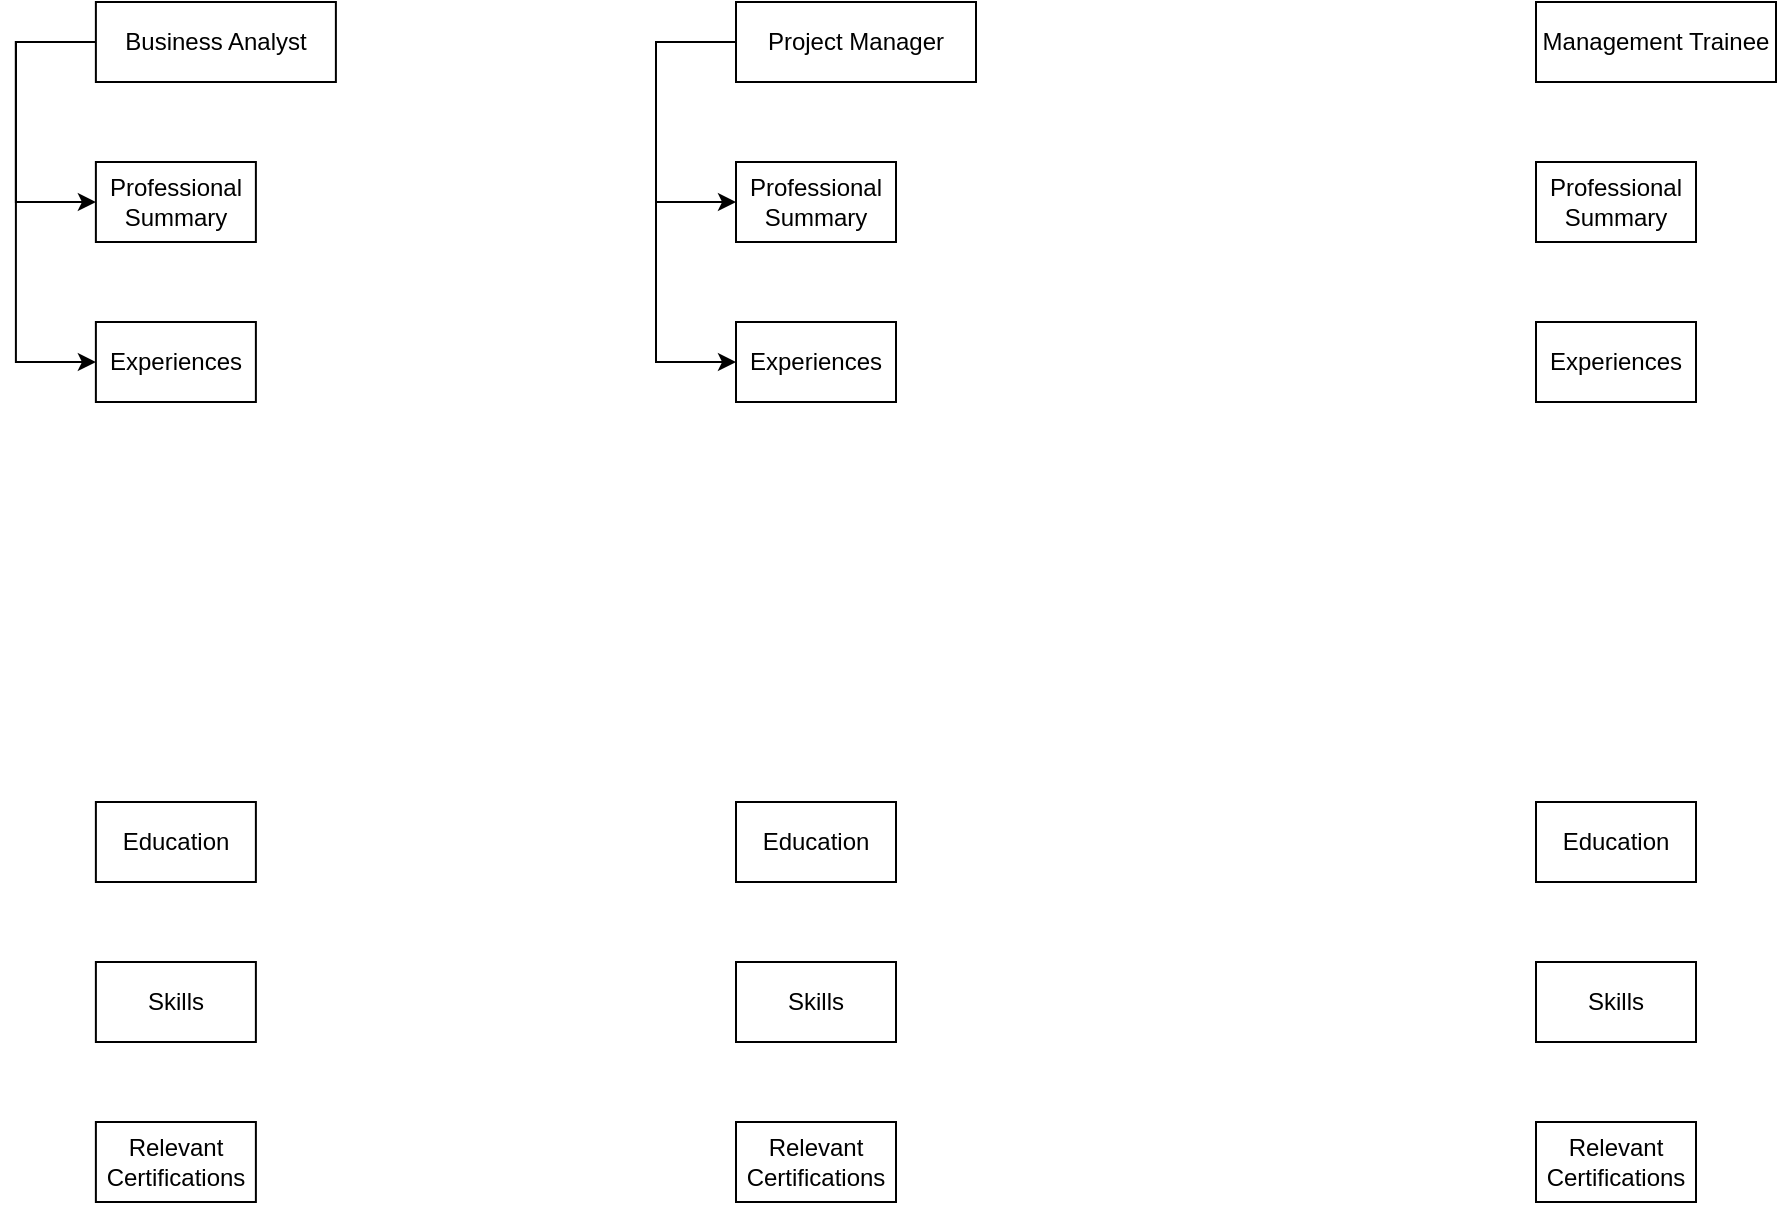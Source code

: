 <mxfile version="21.7.5" type="github">
  <diagram name="Page-1" id="_xVrftXHtBA14w__Zcmd">
    <mxGraphModel dx="880" dy="438" grid="1" gridSize="10" guides="1" tooltips="1" connect="1" arrows="1" fold="1" page="1" pageScale="1" pageWidth="1169" pageHeight="827" math="0" shadow="0">
      <root>
        <mxCell id="0" />
        <mxCell id="1" parent="0" />
        <mxCell id="lTfHK-Skdd9jw6mh1iIN-23" style="edgeStyle=orthogonalEdgeStyle;rounded=0;orthogonalLoop=1;jettySize=auto;html=1;entryX=0;entryY=0.5;entryDx=0;entryDy=0;" parent="1" source="YMPUX0MZRdsUtQvLtQR8-1" target="lTfHK-Skdd9jw6mh1iIN-3" edge="1">
          <mxGeometry relative="1" as="geometry">
            <Array as="points">
              <mxPoint x="79.94" y="60" />
              <mxPoint x="79.94" y="140" />
            </Array>
          </mxGeometry>
        </mxCell>
        <mxCell id="lTfHK-Skdd9jw6mh1iIN-24" style="edgeStyle=orthogonalEdgeStyle;rounded=0;orthogonalLoop=1;jettySize=auto;html=1;entryX=0;entryY=0.5;entryDx=0;entryDy=0;" parent="1" source="YMPUX0MZRdsUtQvLtQR8-1" target="lTfHK-Skdd9jw6mh1iIN-4" edge="1">
          <mxGeometry relative="1" as="geometry">
            <Array as="points">
              <mxPoint x="79.94" y="60" />
              <mxPoint x="79.94" y="220" />
            </Array>
          </mxGeometry>
        </mxCell>
        <mxCell id="YMPUX0MZRdsUtQvLtQR8-1" value="Business Analyst" style="rounded=0;whiteSpace=wrap;html=1;" parent="1" vertex="1">
          <mxGeometry x="119.94" y="40" width="120" height="40" as="geometry" />
        </mxCell>
        <mxCell id="d3kicpmaXHcUhWRQNjLc-1" style="edgeStyle=orthogonalEdgeStyle;rounded=0;orthogonalLoop=1;jettySize=auto;html=1;entryX=0;entryY=0.5;entryDx=0;entryDy=0;" edge="1" parent="1" source="lTfHK-Skdd9jw6mh1iIN-1" target="lTfHK-Skdd9jw6mh1iIN-13">
          <mxGeometry relative="1" as="geometry">
            <Array as="points">
              <mxPoint x="400" y="60" />
              <mxPoint x="400" y="140" />
            </Array>
          </mxGeometry>
        </mxCell>
        <mxCell id="d3kicpmaXHcUhWRQNjLc-3" style="edgeStyle=orthogonalEdgeStyle;rounded=0;orthogonalLoop=1;jettySize=auto;html=1;entryX=0;entryY=0.5;entryDx=0;entryDy=0;" edge="1" parent="1" source="lTfHK-Skdd9jw6mh1iIN-1" target="lTfHK-Skdd9jw6mh1iIN-14">
          <mxGeometry relative="1" as="geometry">
            <Array as="points">
              <mxPoint x="400" y="60" />
              <mxPoint x="400" y="220" />
            </Array>
          </mxGeometry>
        </mxCell>
        <mxCell id="lTfHK-Skdd9jw6mh1iIN-1" value="Project Manager" style="rounded=0;whiteSpace=wrap;html=1;" parent="1" vertex="1">
          <mxGeometry x="440" y="40" width="120" height="40" as="geometry" />
        </mxCell>
        <mxCell id="lTfHK-Skdd9jw6mh1iIN-2" value="Management Trainee" style="rounded=0;whiteSpace=wrap;html=1;" parent="1" vertex="1">
          <mxGeometry x="840" y="40" width="120" height="40" as="geometry" />
        </mxCell>
        <mxCell id="lTfHK-Skdd9jw6mh1iIN-3" value="Professional Summary" style="rounded=0;whiteSpace=wrap;html=1;" parent="1" vertex="1">
          <mxGeometry x="119.94" y="120" width="80" height="40" as="geometry" />
        </mxCell>
        <mxCell id="lTfHK-Skdd9jw6mh1iIN-4" value="Experiences" style="rounded=0;whiteSpace=wrap;html=1;" parent="1" vertex="1">
          <mxGeometry x="119.94" y="200" width="80" height="40" as="geometry" />
        </mxCell>
        <mxCell id="lTfHK-Skdd9jw6mh1iIN-5" value="Education" style="rounded=0;whiteSpace=wrap;html=1;" parent="1" vertex="1">
          <mxGeometry x="119.94" y="440" width="80" height="40" as="geometry" />
        </mxCell>
        <mxCell id="lTfHK-Skdd9jw6mh1iIN-6" value="Skills" style="rounded=0;whiteSpace=wrap;html=1;" parent="1" vertex="1">
          <mxGeometry x="119.94" y="520" width="80" height="40" as="geometry" />
        </mxCell>
        <mxCell id="lTfHK-Skdd9jw6mh1iIN-7" value="Relevant Certifications" style="rounded=0;whiteSpace=wrap;html=1;" parent="1" vertex="1">
          <mxGeometry x="119.94" y="600" width="80" height="40" as="geometry" />
        </mxCell>
        <mxCell id="lTfHK-Skdd9jw6mh1iIN-13" value="Professional Summary" style="rounded=0;whiteSpace=wrap;html=1;" parent="1" vertex="1">
          <mxGeometry x="440" y="120" width="80" height="40" as="geometry" />
        </mxCell>
        <mxCell id="lTfHK-Skdd9jw6mh1iIN-14" value="Experiences" style="rounded=0;whiteSpace=wrap;html=1;" parent="1" vertex="1">
          <mxGeometry x="440" y="200" width="80" height="40" as="geometry" />
        </mxCell>
        <mxCell id="lTfHK-Skdd9jw6mh1iIN-15" value="Education" style="rounded=0;whiteSpace=wrap;html=1;" parent="1" vertex="1">
          <mxGeometry x="440" y="440" width="80" height="40" as="geometry" />
        </mxCell>
        <mxCell id="lTfHK-Skdd9jw6mh1iIN-16" value="Skills" style="rounded=0;whiteSpace=wrap;html=1;" parent="1" vertex="1">
          <mxGeometry x="440" y="520" width="80" height="40" as="geometry" />
        </mxCell>
        <mxCell id="lTfHK-Skdd9jw6mh1iIN-17" value="Relevant Certifications" style="rounded=0;whiteSpace=wrap;html=1;" parent="1" vertex="1">
          <mxGeometry x="440" y="600" width="80" height="40" as="geometry" />
        </mxCell>
        <mxCell id="lTfHK-Skdd9jw6mh1iIN-18" value="Professional Summary" style="rounded=0;whiteSpace=wrap;html=1;" parent="1" vertex="1">
          <mxGeometry x="840" y="120" width="80" height="40" as="geometry" />
        </mxCell>
        <mxCell id="lTfHK-Skdd9jw6mh1iIN-19" value="Experiences" style="rounded=0;whiteSpace=wrap;html=1;" parent="1" vertex="1">
          <mxGeometry x="840" y="200" width="80" height="40" as="geometry" />
        </mxCell>
        <mxCell id="lTfHK-Skdd9jw6mh1iIN-20" value="Education" style="rounded=0;whiteSpace=wrap;html=1;" parent="1" vertex="1">
          <mxGeometry x="840" y="440" width="80" height="40" as="geometry" />
        </mxCell>
        <mxCell id="lTfHK-Skdd9jw6mh1iIN-21" value="Skills" style="rounded=0;whiteSpace=wrap;html=1;" parent="1" vertex="1">
          <mxGeometry x="840" y="520" width="80" height="40" as="geometry" />
        </mxCell>
        <mxCell id="lTfHK-Skdd9jw6mh1iIN-22" value="Relevant Certifications" style="rounded=0;whiteSpace=wrap;html=1;" parent="1" vertex="1">
          <mxGeometry x="840" y="600" width="80" height="40" as="geometry" />
        </mxCell>
      </root>
    </mxGraphModel>
  </diagram>
</mxfile>

